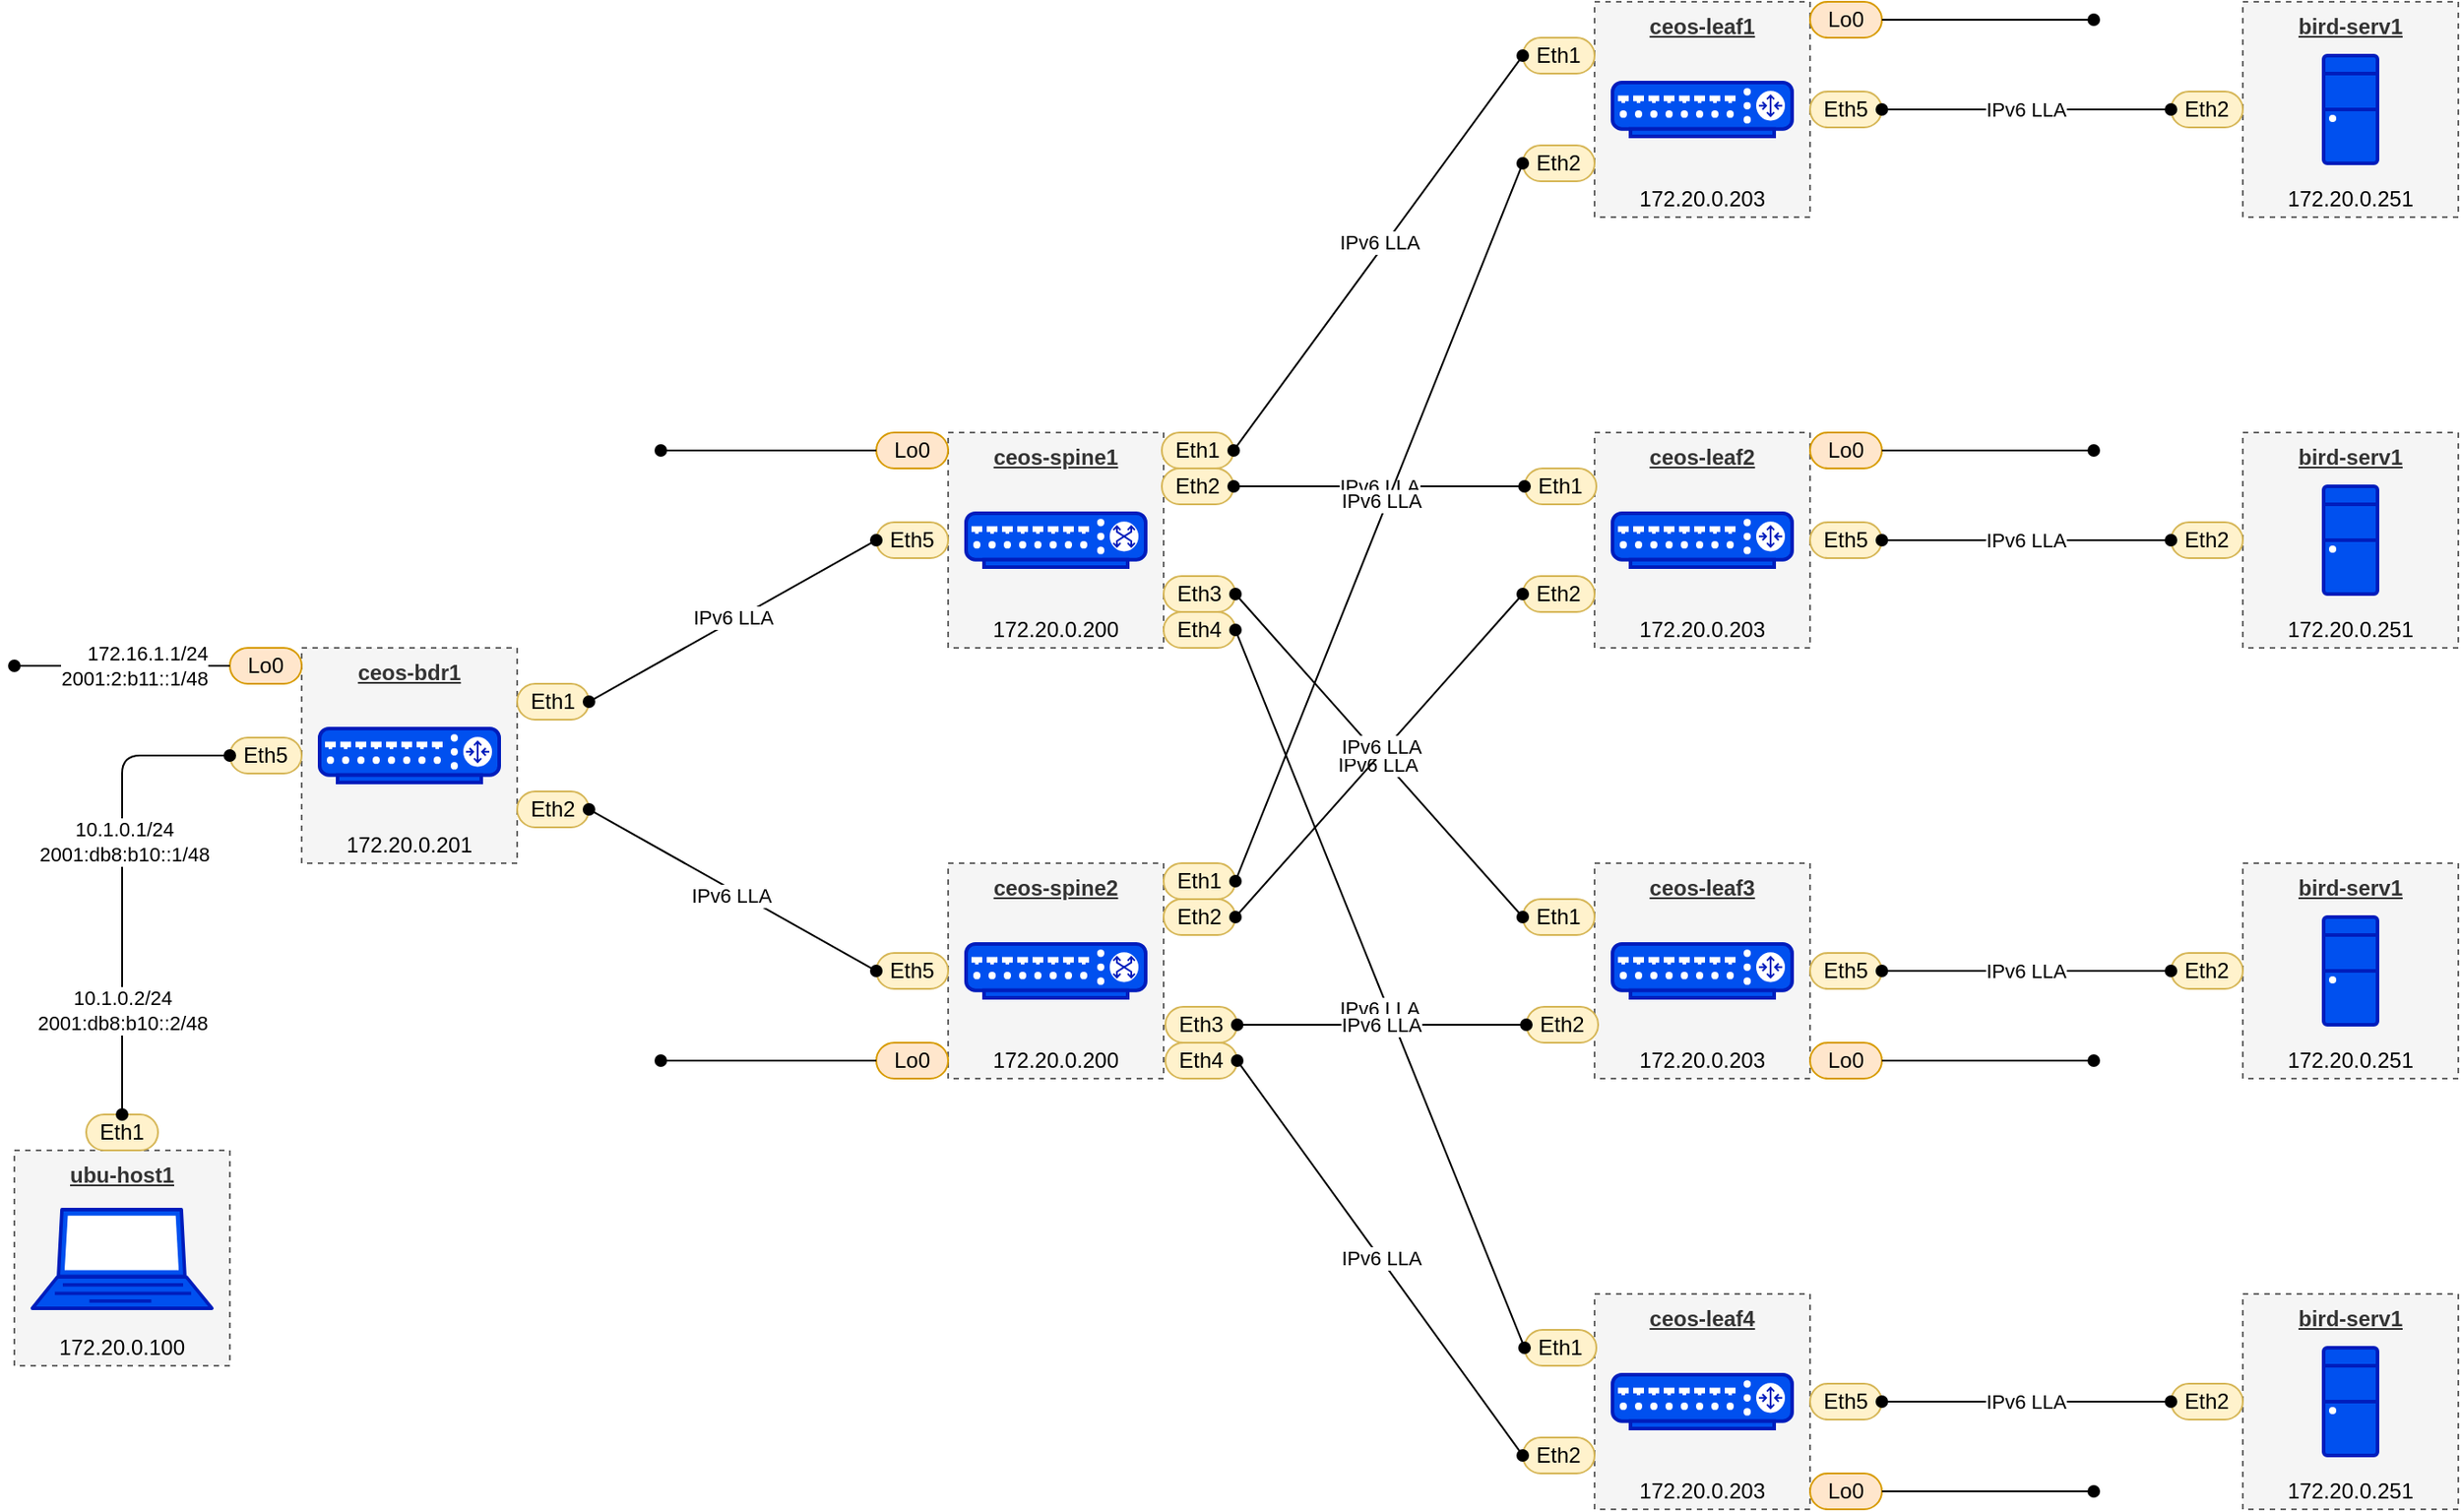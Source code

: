 <mxfile version="24.7.6">
  <diagram name="Page-1" id="fbHoKywOVAFv37olhsXn">
    <mxGraphModel dx="1002" dy="663" grid="1" gridSize="10" guides="1" tooltips="1" connect="1" arrows="1" fold="1" page="1" pageScale="1" pageWidth="827" pageHeight="1169" math="0" shadow="0">
      <root>
        <mxCell id="0" />
        <mxCell id="1" parent="0" />
        <mxCell id="a4RUu1PdMvAqzVYMMdYs-1" value="&lt;u&gt;&lt;b&gt;ceos-bdr1&lt;/b&gt;&lt;/u&gt;" style="rounded=0;whiteSpace=wrap;html=1;dashed=1;fillColor=#f5f5f5;strokeColor=#666666;fontColor=#333333;labelPosition=center;verticalLabelPosition=middle;align=center;verticalAlign=top;spacingTop=0;" vertex="1" parent="1">
          <mxGeometry x="200" y="520" width="120" height="120" as="geometry" />
        </mxCell>
        <mxCell id="a4RUu1PdMvAqzVYMMdYs-2" value="" style="verticalAlign=top;verticalLabelPosition=bottom;labelPosition=center;align=center;html=1;outlineConnect=0;fillColor=#0050ef;strokeColor=#001DBC;gradientDirection=north;strokeWidth=2;shape=mxgraph.networks.router;fontColor=#ffffff;" vertex="1" parent="1">
          <mxGeometry x="210" y="565" width="100" height="30" as="geometry" />
        </mxCell>
        <mxCell id="a4RUu1PdMvAqzVYMMdYs-4" value="172.20.0.201" style="text;html=1;align=center;verticalAlign=middle;whiteSpace=wrap;rounded=0;" vertex="1" parent="1">
          <mxGeometry x="200" y="620" width="120" height="20" as="geometry" />
        </mxCell>
        <mxCell id="a4RUu1PdMvAqzVYMMdYs-5" value="&lt;u&gt;&lt;b&gt;ceos-spine1&lt;/b&gt;&lt;/u&gt;" style="rounded=0;whiteSpace=wrap;html=1;dashed=1;fillColor=#f5f5f5;strokeColor=#666666;fontColor=#333333;labelPosition=center;verticalLabelPosition=middle;align=center;verticalAlign=top;spacingTop=0;" vertex="1" parent="1">
          <mxGeometry x="560" y="400" width="120" height="120" as="geometry" />
        </mxCell>
        <mxCell id="a4RUu1PdMvAqzVYMMdYs-7" value="172.20.0.200" style="text;html=1;align=center;verticalAlign=middle;whiteSpace=wrap;rounded=0;" vertex="1" parent="1">
          <mxGeometry x="560" y="500" width="120" height="20" as="geometry" />
        </mxCell>
        <mxCell id="a4RUu1PdMvAqzVYMMdYs-8" value="" style="fontColor=#ffffff;verticalAlign=top;verticalLabelPosition=bottom;labelPosition=center;align=center;html=1;outlineConnect=0;fillColor=#0050ef;strokeColor=#001DBC;gradientDirection=north;strokeWidth=2;shape=mxgraph.networks.switch;" vertex="1" parent="1">
          <mxGeometry x="570" y="445" width="100" height="30" as="geometry" />
        </mxCell>
        <mxCell id="a4RUu1PdMvAqzVYMMdYs-11" value="&lt;u&gt;&lt;b&gt;bird-serv1&lt;/b&gt;&lt;/u&gt;" style="rounded=0;whiteSpace=wrap;html=1;dashed=1;fillColor=#f5f5f5;strokeColor=#666666;fontColor=#333333;labelPosition=center;verticalLabelPosition=middle;align=center;verticalAlign=top;spacingTop=0;" vertex="1" parent="1">
          <mxGeometry x="1281" y="160" width="120" height="120" as="geometry" />
        </mxCell>
        <mxCell id="a4RUu1PdMvAqzVYMMdYs-12" value="172.20.0.251" style="text;html=1;align=center;verticalAlign=middle;whiteSpace=wrap;rounded=0;" vertex="1" parent="1">
          <mxGeometry x="1281" y="260" width="120" height="20" as="geometry" />
        </mxCell>
        <mxCell id="a4RUu1PdMvAqzVYMMdYs-13" value="" style="fontColor=#ffffff;verticalAlign=top;verticalLabelPosition=bottom;labelPosition=center;align=center;html=1;outlineConnect=0;fillColor=#0050ef;strokeColor=#001DBC;gradientDirection=north;strokeWidth=2;shape=mxgraph.networks.desktop_pc;" vertex="1" parent="1">
          <mxGeometry x="1326" y="190" width="30" height="60" as="geometry" />
        </mxCell>
        <mxCell id="a4RUu1PdMvAqzVYMMdYs-14" value="Eth2" style="rounded=1;whiteSpace=wrap;html=1;fillColor=#fff2cc;strokeColor=#d6b656;arcSize=50;" vertex="1" parent="1">
          <mxGeometry x="1241" y="210" width="40" height="20" as="geometry" />
        </mxCell>
        <mxCell id="a4RUu1PdMvAqzVYMMdYs-38" value="&lt;u&gt;&lt;b&gt;ceos-leaf1&lt;/b&gt;&lt;/u&gt;" style="rounded=0;whiteSpace=wrap;html=1;dashed=1;fillColor=#f5f5f5;strokeColor=#666666;fontColor=#333333;labelPosition=center;verticalLabelPosition=middle;align=center;verticalAlign=top;spacingTop=0;" vertex="1" parent="1">
          <mxGeometry x="920" y="160" width="120" height="120" as="geometry" />
        </mxCell>
        <mxCell id="a4RUu1PdMvAqzVYMMdYs-39" value="" style="verticalAlign=top;verticalLabelPosition=bottom;labelPosition=center;align=center;html=1;outlineConnect=0;fillColor=#0050ef;strokeColor=#001DBC;gradientDirection=north;strokeWidth=2;shape=mxgraph.networks.router;fontColor=#ffffff;" vertex="1" parent="1">
          <mxGeometry x="930" y="205" width="100" height="30" as="geometry" />
        </mxCell>
        <mxCell id="a4RUu1PdMvAqzVYMMdYs-41" value="172.20.0.203" style="text;html=1;align=center;verticalAlign=middle;whiteSpace=wrap;rounded=0;" vertex="1" parent="1">
          <mxGeometry x="920" y="260" width="120" height="20" as="geometry" />
        </mxCell>
        <mxCell id="a4RUu1PdMvAqzVYMMdYs-52" value="&lt;u&gt;&lt;b&gt;ubu-host1&lt;/b&gt;&lt;/u&gt;" style="rounded=0;whiteSpace=wrap;html=1;dashed=1;fillColor=#f5f5f5;strokeColor=#666666;fontColor=#333333;labelPosition=center;verticalLabelPosition=middle;align=center;verticalAlign=top;spacingTop=0;" vertex="1" parent="1">
          <mxGeometry x="40" y="800" width="120" height="120" as="geometry" />
        </mxCell>
        <mxCell id="a4RUu1PdMvAqzVYMMdYs-53" value="172.20.0.100" style="text;html=1;align=center;verticalAlign=middle;whiteSpace=wrap;rounded=0;" vertex="1" parent="1">
          <mxGeometry x="40" y="900" width="120" height="20" as="geometry" />
        </mxCell>
        <mxCell id="a4RUu1PdMvAqzVYMMdYs-54" value="" style="fontColor=#ffffff;verticalAlign=top;verticalLabelPosition=bottom;labelPosition=center;align=center;html=1;outlineConnect=0;fillColor=#0050ef;strokeColor=#001DBC;gradientDirection=north;strokeWidth=2;shape=mxgraph.networks.laptop;" vertex="1" parent="1">
          <mxGeometry x="50" y="833" width="100" height="55" as="geometry" />
        </mxCell>
        <mxCell id="a4RUu1PdMvAqzVYMMdYs-55" value="Eth5" style="rounded=1;whiteSpace=wrap;html=1;fillColor=#fff2cc;strokeColor=#d6b656;arcSize=50;" vertex="1" parent="1">
          <mxGeometry x="160" y="570" width="40" height="20" as="geometry" />
        </mxCell>
        <mxCell id="a4RUu1PdMvAqzVYMMdYs-56" value="Eth1" style="rounded=1;whiteSpace=wrap;html=1;fillColor=#fff2cc;strokeColor=#d6b656;arcSize=50;" vertex="1" parent="1">
          <mxGeometry x="80" y="780" width="40" height="20" as="geometry" />
        </mxCell>
        <mxCell id="a4RUu1PdMvAqzVYMMdYs-57" style="rounded=1;orthogonalLoop=1;jettySize=auto;html=1;exitX=0.5;exitY=0;exitDx=0;exitDy=0;entryX=0;entryY=0.5;entryDx=0;entryDy=0;endArrow=oval;endFill=1;startArrow=oval;startFill=1;edgeStyle=orthogonalEdgeStyle;curved=0;" edge="1" parent="1" source="a4RUu1PdMvAqzVYMMdYs-56" target="a4RUu1PdMvAqzVYMMdYs-55">
          <mxGeometry relative="1" as="geometry">
            <mxPoint x="270" y="670" as="sourcePoint" />
            <mxPoint x="530" y="870" as="targetPoint" />
          </mxGeometry>
        </mxCell>
        <mxCell id="a4RUu1PdMvAqzVYMMdYs-58" value="10.1.0.2/24&lt;div&gt;2001:db8:b10::2/48&lt;/div&gt;" style="edgeLabel;html=1;align=center;verticalAlign=middle;resizable=0;points=[];" vertex="1" connectable="0" parent="a4RUu1PdMvAqzVYMMdYs-57">
          <mxGeometry x="-0.107" y="-3" relative="1" as="geometry">
            <mxPoint x="-3" y="58" as="offset" />
          </mxGeometry>
        </mxCell>
        <mxCell id="a4RUu1PdMvAqzVYMMdYs-59" value="10.1.0.1/24&lt;div&gt;2001:db8:b10::1/48&lt;/div&gt;" style="edgeLabel;html=1;align=center;verticalAlign=middle;resizable=0;points=[];" vertex="1" connectable="0" parent="a4RUu1PdMvAqzVYMMdYs-57">
          <mxGeometry x="0.169" y="-1" relative="1" as="geometry">
            <mxPoint as="offset" />
          </mxGeometry>
        </mxCell>
        <mxCell id="a4RUu1PdMvAqzVYMMdYs-78" value="Lo0" style="rounded=1;whiteSpace=wrap;html=1;fillColor=#ffe6cc;strokeColor=#d79b00;arcSize=50;" vertex="1" parent="1">
          <mxGeometry x="160" y="520" width="40" height="20" as="geometry" />
        </mxCell>
        <mxCell id="a4RUu1PdMvAqzVYMMdYs-79" style="rounded=0;orthogonalLoop=1;jettySize=auto;html=1;exitX=0;exitY=0.5;exitDx=0;exitDy=0;endArrow=none;endFill=0;startArrow=oval;startFill=1;entryX=0;entryY=0.5;entryDx=0;entryDy=0;" edge="1" parent="1" source="a4RUu1PdMvAqzVYMMdYs-80" target="a4RUu1PdMvAqzVYMMdYs-78">
          <mxGeometry relative="1" as="geometry">
            <mxPoint x="250" y="280" as="sourcePoint" />
            <mxPoint x="160" y="580" as="targetPoint" />
          </mxGeometry>
        </mxCell>
        <mxCell id="a4RUu1PdMvAqzVYMMdYs-80" value="172.16.1.1/24&lt;div&gt;2001:2:b11::1/48&lt;br&gt;&lt;/div&gt;" style="text;html=1;align=right;verticalAlign=middle;whiteSpace=wrap;rounded=0;fillColor=none;labelBackgroundColor=default;fontSize=11;" vertex="1" parent="1">
          <mxGeometry x="40" y="510" width="110" height="40" as="geometry" />
        </mxCell>
        <mxCell id="a4RUu1PdMvAqzVYMMdYs-95" value="&lt;u&gt;&lt;b&gt;ceos-spine2&lt;/b&gt;&lt;/u&gt;" style="rounded=0;whiteSpace=wrap;html=1;dashed=1;fillColor=#f5f5f5;strokeColor=#666666;fontColor=#333333;labelPosition=center;verticalLabelPosition=middle;align=center;verticalAlign=top;spacingTop=0;" vertex="1" parent="1">
          <mxGeometry x="560" y="640" width="120" height="120" as="geometry" />
        </mxCell>
        <mxCell id="a4RUu1PdMvAqzVYMMdYs-96" value="172.20.0.200" style="text;html=1;align=center;verticalAlign=middle;whiteSpace=wrap;rounded=0;" vertex="1" parent="1">
          <mxGeometry x="560" y="740" width="120" height="20" as="geometry" />
        </mxCell>
        <mxCell id="a4RUu1PdMvAqzVYMMdYs-97" value="" style="fontColor=#ffffff;verticalAlign=top;verticalLabelPosition=bottom;labelPosition=center;align=center;html=1;outlineConnect=0;fillColor=#0050ef;strokeColor=#001DBC;gradientDirection=north;strokeWidth=2;shape=mxgraph.networks.switch;" vertex="1" parent="1">
          <mxGeometry x="570" y="685" width="100" height="30" as="geometry" />
        </mxCell>
        <mxCell id="a4RUu1PdMvAqzVYMMdYs-98" value="&lt;u&gt;&lt;b&gt;ceos-leaf2&lt;/b&gt;&lt;/u&gt;" style="rounded=0;whiteSpace=wrap;html=1;dashed=1;fillColor=#f5f5f5;strokeColor=#666666;fontColor=#333333;labelPosition=center;verticalLabelPosition=middle;align=center;verticalAlign=top;spacingTop=0;" vertex="1" parent="1">
          <mxGeometry x="920" y="400" width="120" height="120" as="geometry" />
        </mxCell>
        <mxCell id="a4RUu1PdMvAqzVYMMdYs-99" value="" style="verticalAlign=top;verticalLabelPosition=bottom;labelPosition=center;align=center;html=1;outlineConnect=0;fillColor=#0050ef;strokeColor=#001DBC;gradientDirection=north;strokeWidth=2;shape=mxgraph.networks.router;fontColor=#ffffff;" vertex="1" parent="1">
          <mxGeometry x="930" y="445" width="100" height="30" as="geometry" />
        </mxCell>
        <mxCell id="a4RUu1PdMvAqzVYMMdYs-100" value="172.20.0.203" style="text;html=1;align=center;verticalAlign=middle;whiteSpace=wrap;rounded=0;" vertex="1" parent="1">
          <mxGeometry x="920" y="500" width="120" height="20" as="geometry" />
        </mxCell>
        <mxCell id="a4RUu1PdMvAqzVYMMdYs-101" value="&lt;u&gt;&lt;b&gt;ceos-leaf3&lt;/b&gt;&lt;/u&gt;" style="rounded=0;whiteSpace=wrap;html=1;dashed=1;fillColor=#f5f5f5;strokeColor=#666666;fontColor=#333333;labelPosition=center;verticalLabelPosition=middle;align=center;verticalAlign=top;spacingTop=0;" vertex="1" parent="1">
          <mxGeometry x="920" y="640" width="120" height="120" as="geometry" />
        </mxCell>
        <mxCell id="a4RUu1PdMvAqzVYMMdYs-102" value="" style="verticalAlign=top;verticalLabelPosition=bottom;labelPosition=center;align=center;html=1;outlineConnect=0;fillColor=#0050ef;strokeColor=#001DBC;gradientDirection=north;strokeWidth=2;shape=mxgraph.networks.router;fontColor=#ffffff;" vertex="1" parent="1">
          <mxGeometry x="930" y="685" width="100" height="30" as="geometry" />
        </mxCell>
        <mxCell id="a4RUu1PdMvAqzVYMMdYs-103" value="172.20.0.203" style="text;html=1;align=center;verticalAlign=middle;whiteSpace=wrap;rounded=0;" vertex="1" parent="1">
          <mxGeometry x="920" y="740" width="120" height="20" as="geometry" />
        </mxCell>
        <mxCell id="a4RUu1PdMvAqzVYMMdYs-104" value="&lt;u&gt;&lt;b&gt;ceos-leaf4&lt;/b&gt;&lt;/u&gt;" style="rounded=0;whiteSpace=wrap;html=1;dashed=1;fillColor=#f5f5f5;strokeColor=#666666;fontColor=#333333;labelPosition=center;verticalLabelPosition=middle;align=center;verticalAlign=top;spacingTop=0;" vertex="1" parent="1">
          <mxGeometry x="920" y="880" width="120" height="120" as="geometry" />
        </mxCell>
        <mxCell id="a4RUu1PdMvAqzVYMMdYs-105" value="" style="verticalAlign=top;verticalLabelPosition=bottom;labelPosition=center;align=center;html=1;outlineConnect=0;fillColor=#0050ef;strokeColor=#001DBC;gradientDirection=north;strokeWidth=2;shape=mxgraph.networks.router;fontColor=#ffffff;" vertex="1" parent="1">
          <mxGeometry x="930" y="925" width="100" height="30" as="geometry" />
        </mxCell>
        <mxCell id="a4RUu1PdMvAqzVYMMdYs-106" value="172.20.0.203" style="text;html=1;align=center;verticalAlign=middle;whiteSpace=wrap;rounded=0;" vertex="1" parent="1">
          <mxGeometry x="920" y="980" width="120" height="20" as="geometry" />
        </mxCell>
        <mxCell id="a4RUu1PdMvAqzVYMMdYs-107" value="Eth5" style="rounded=1;whiteSpace=wrap;html=1;fillColor=#fff2cc;strokeColor=#d6b656;arcSize=50;" vertex="1" parent="1">
          <mxGeometry x="1040" y="210" width="40" height="20" as="geometry" />
        </mxCell>
        <mxCell id="a4RUu1PdMvAqzVYMMdYs-115" style="rounded=0;orthogonalLoop=1;jettySize=auto;html=1;exitX=0;exitY=0.5;exitDx=0;exitDy=0;entryX=1;entryY=0.5;entryDx=0;entryDy=0;endArrow=oval;endFill=1;startArrow=oval;startFill=1;" edge="1" parent="1" source="a4RUu1PdMvAqzVYMMdYs-14" target="a4RUu1PdMvAqzVYMMdYs-107">
          <mxGeometry relative="1" as="geometry">
            <mxPoint x="1241" y="269.5" as="sourcePoint" />
            <mxPoint x="1080" y="269.5" as="targetPoint" />
          </mxGeometry>
        </mxCell>
        <mxCell id="a4RUu1PdMvAqzVYMMdYs-116" value="IPv6 LLA" style="edgeLabel;html=1;align=center;verticalAlign=middle;resizable=0;points=[];" vertex="1" connectable="0" parent="a4RUu1PdMvAqzVYMMdYs-115">
          <mxGeometry x="-0.058" y="1" relative="1" as="geometry">
            <mxPoint x="-5" y="-1" as="offset" />
          </mxGeometry>
        </mxCell>
        <mxCell id="a4RUu1PdMvAqzVYMMdYs-119" value="&lt;u&gt;&lt;b&gt;bird-serv1&lt;/b&gt;&lt;/u&gt;" style="rounded=0;whiteSpace=wrap;html=1;dashed=1;fillColor=#f5f5f5;strokeColor=#666666;fontColor=#333333;labelPosition=center;verticalLabelPosition=middle;align=center;verticalAlign=top;spacingTop=0;" vertex="1" parent="1">
          <mxGeometry x="1281" y="400" width="120" height="120" as="geometry" />
        </mxCell>
        <mxCell id="a4RUu1PdMvAqzVYMMdYs-120" value="172.20.0.251" style="text;html=1;align=center;verticalAlign=middle;whiteSpace=wrap;rounded=0;" vertex="1" parent="1">
          <mxGeometry x="1281" y="500" width="120" height="20" as="geometry" />
        </mxCell>
        <mxCell id="a4RUu1PdMvAqzVYMMdYs-121" value="" style="fontColor=#ffffff;verticalAlign=top;verticalLabelPosition=bottom;labelPosition=center;align=center;html=1;outlineConnect=0;fillColor=#0050ef;strokeColor=#001DBC;gradientDirection=north;strokeWidth=2;shape=mxgraph.networks.desktop_pc;" vertex="1" parent="1">
          <mxGeometry x="1326" y="430" width="30" height="60" as="geometry" />
        </mxCell>
        <mxCell id="a4RUu1PdMvAqzVYMMdYs-122" value="Eth2" style="rounded=1;whiteSpace=wrap;html=1;fillColor=#fff2cc;strokeColor=#d6b656;arcSize=50;" vertex="1" parent="1">
          <mxGeometry x="1241" y="450" width="40" height="20" as="geometry" />
        </mxCell>
        <mxCell id="a4RUu1PdMvAqzVYMMdYs-123" value="Eth5" style="rounded=1;whiteSpace=wrap;html=1;fillColor=#fff2cc;strokeColor=#d6b656;arcSize=50;" vertex="1" parent="1">
          <mxGeometry x="1040" y="450" width="40" height="20" as="geometry" />
        </mxCell>
        <mxCell id="a4RUu1PdMvAqzVYMMdYs-124" style="rounded=0;orthogonalLoop=1;jettySize=auto;html=1;exitX=0;exitY=0.5;exitDx=0;exitDy=0;entryX=1;entryY=0.5;entryDx=0;entryDy=0;endArrow=oval;endFill=1;startArrow=oval;startFill=1;" edge="1" parent="1" source="a4RUu1PdMvAqzVYMMdYs-122" target="a4RUu1PdMvAqzVYMMdYs-123">
          <mxGeometry relative="1" as="geometry">
            <mxPoint x="1241" y="509.5" as="sourcePoint" />
            <mxPoint x="1080" y="509.5" as="targetPoint" />
          </mxGeometry>
        </mxCell>
        <mxCell id="a4RUu1PdMvAqzVYMMdYs-125" value="IPv6 LLA" style="edgeLabel;html=1;align=center;verticalAlign=middle;resizable=0;points=[];" vertex="1" connectable="0" parent="a4RUu1PdMvAqzVYMMdYs-124">
          <mxGeometry x="-0.058" y="1" relative="1" as="geometry">
            <mxPoint x="-5" y="-1" as="offset" />
          </mxGeometry>
        </mxCell>
        <mxCell id="a4RUu1PdMvAqzVYMMdYs-126" value="&lt;u&gt;&lt;b&gt;bird-serv1&lt;/b&gt;&lt;/u&gt;" style="rounded=0;whiteSpace=wrap;html=1;dashed=1;fillColor=#f5f5f5;strokeColor=#666666;fontColor=#333333;labelPosition=center;verticalLabelPosition=middle;align=center;verticalAlign=top;spacingTop=0;" vertex="1" parent="1">
          <mxGeometry x="1281" y="640" width="120" height="120" as="geometry" />
        </mxCell>
        <mxCell id="a4RUu1PdMvAqzVYMMdYs-127" value="172.20.0.251" style="text;html=1;align=center;verticalAlign=middle;whiteSpace=wrap;rounded=0;" vertex="1" parent="1">
          <mxGeometry x="1281" y="740" width="120" height="20" as="geometry" />
        </mxCell>
        <mxCell id="a4RUu1PdMvAqzVYMMdYs-128" value="" style="fontColor=#ffffff;verticalAlign=top;verticalLabelPosition=bottom;labelPosition=center;align=center;html=1;outlineConnect=0;fillColor=#0050ef;strokeColor=#001DBC;gradientDirection=north;strokeWidth=2;shape=mxgraph.networks.desktop_pc;" vertex="1" parent="1">
          <mxGeometry x="1326" y="670" width="30" height="60" as="geometry" />
        </mxCell>
        <mxCell id="a4RUu1PdMvAqzVYMMdYs-129" value="Eth2" style="rounded=1;whiteSpace=wrap;html=1;fillColor=#fff2cc;strokeColor=#d6b656;arcSize=50;" vertex="1" parent="1">
          <mxGeometry x="1241" y="690" width="40" height="20" as="geometry" />
        </mxCell>
        <mxCell id="a4RUu1PdMvAqzVYMMdYs-130" value="Eth5" style="rounded=1;whiteSpace=wrap;html=1;fillColor=#fff2cc;strokeColor=#d6b656;arcSize=50;" vertex="1" parent="1">
          <mxGeometry x="1040" y="690" width="40" height="20" as="geometry" />
        </mxCell>
        <mxCell id="a4RUu1PdMvAqzVYMMdYs-131" style="rounded=0;orthogonalLoop=1;jettySize=auto;html=1;exitX=0;exitY=0.5;exitDx=0;exitDy=0;entryX=1;entryY=0.5;entryDx=0;entryDy=0;endArrow=oval;endFill=1;startArrow=oval;startFill=1;" edge="1" parent="1" source="a4RUu1PdMvAqzVYMMdYs-129" target="a4RUu1PdMvAqzVYMMdYs-130">
          <mxGeometry relative="1" as="geometry">
            <mxPoint x="1241" y="749.5" as="sourcePoint" />
            <mxPoint x="1080" y="749.5" as="targetPoint" />
          </mxGeometry>
        </mxCell>
        <mxCell id="a4RUu1PdMvAqzVYMMdYs-132" value="IPv6 LLA" style="edgeLabel;html=1;align=center;verticalAlign=middle;resizable=0;points=[];" vertex="1" connectable="0" parent="a4RUu1PdMvAqzVYMMdYs-131">
          <mxGeometry x="-0.058" y="1" relative="1" as="geometry">
            <mxPoint x="-5" y="-1" as="offset" />
          </mxGeometry>
        </mxCell>
        <mxCell id="a4RUu1PdMvAqzVYMMdYs-133" value="&lt;u&gt;&lt;b&gt;bird-serv1&lt;/b&gt;&lt;/u&gt;" style="rounded=0;whiteSpace=wrap;html=1;dashed=1;fillColor=#f5f5f5;strokeColor=#666666;fontColor=#333333;labelPosition=center;verticalLabelPosition=middle;align=center;verticalAlign=top;spacingTop=0;" vertex="1" parent="1">
          <mxGeometry x="1281" y="880" width="120" height="120" as="geometry" />
        </mxCell>
        <mxCell id="a4RUu1PdMvAqzVYMMdYs-134" value="172.20.0.251" style="text;html=1;align=center;verticalAlign=middle;whiteSpace=wrap;rounded=0;" vertex="1" parent="1">
          <mxGeometry x="1281" y="980" width="120" height="20" as="geometry" />
        </mxCell>
        <mxCell id="a4RUu1PdMvAqzVYMMdYs-135" value="" style="fontColor=#ffffff;verticalAlign=top;verticalLabelPosition=bottom;labelPosition=center;align=center;html=1;outlineConnect=0;fillColor=#0050ef;strokeColor=#001DBC;gradientDirection=north;strokeWidth=2;shape=mxgraph.networks.desktop_pc;" vertex="1" parent="1">
          <mxGeometry x="1326" y="910" width="30" height="60" as="geometry" />
        </mxCell>
        <mxCell id="a4RUu1PdMvAqzVYMMdYs-136" value="Eth2" style="rounded=1;whiteSpace=wrap;html=1;fillColor=#fff2cc;strokeColor=#d6b656;arcSize=50;" vertex="1" parent="1">
          <mxGeometry x="1241" y="930" width="40" height="20" as="geometry" />
        </mxCell>
        <mxCell id="a4RUu1PdMvAqzVYMMdYs-137" value="Eth5" style="rounded=1;whiteSpace=wrap;html=1;fillColor=#fff2cc;strokeColor=#d6b656;arcSize=50;" vertex="1" parent="1">
          <mxGeometry x="1040" y="930" width="40" height="20" as="geometry" />
        </mxCell>
        <mxCell id="a4RUu1PdMvAqzVYMMdYs-138" style="rounded=0;orthogonalLoop=1;jettySize=auto;html=1;exitX=0;exitY=0.5;exitDx=0;exitDy=0;entryX=1;entryY=0.5;entryDx=0;entryDy=0;endArrow=oval;endFill=1;startArrow=oval;startFill=1;" edge="1" parent="1" source="a4RUu1PdMvAqzVYMMdYs-136" target="a4RUu1PdMvAqzVYMMdYs-137">
          <mxGeometry relative="1" as="geometry">
            <mxPoint x="1241" y="989.5" as="sourcePoint" />
            <mxPoint x="1080" y="989.5" as="targetPoint" />
          </mxGeometry>
        </mxCell>
        <mxCell id="a4RUu1PdMvAqzVYMMdYs-139" value="IPv6 LLA" style="edgeLabel;html=1;align=center;verticalAlign=middle;resizable=0;points=[];" vertex="1" connectable="0" parent="a4RUu1PdMvAqzVYMMdYs-138">
          <mxGeometry x="-0.058" y="1" relative="1" as="geometry">
            <mxPoint x="-5" y="-1" as="offset" />
          </mxGeometry>
        </mxCell>
        <mxCell id="a4RUu1PdMvAqzVYMMdYs-140" value="Eth1" style="rounded=1;whiteSpace=wrap;html=1;fillColor=#fff2cc;strokeColor=#d6b656;arcSize=50;" vertex="1" parent="1">
          <mxGeometry x="880" y="180" width="40" height="20" as="geometry" />
        </mxCell>
        <mxCell id="a4RUu1PdMvAqzVYMMdYs-141" value="Eth1" style="rounded=1;whiteSpace=wrap;html=1;fillColor=#fff2cc;strokeColor=#d6b656;arcSize=50;" vertex="1" parent="1">
          <mxGeometry x="679" y="400" width="40" height="20" as="geometry" />
        </mxCell>
        <mxCell id="a4RUu1PdMvAqzVYMMdYs-142" style="rounded=0;orthogonalLoop=1;jettySize=auto;html=1;exitX=0;exitY=0.5;exitDx=0;exitDy=0;entryX=1;entryY=0.5;entryDx=0;entryDy=0;endArrow=oval;endFill=1;startArrow=oval;startFill=1;" edge="1" parent="1" source="a4RUu1PdMvAqzVYMMdYs-140" target="a4RUu1PdMvAqzVYMMdYs-141">
          <mxGeometry relative="1" as="geometry">
            <mxPoint x="880" y="459.5" as="sourcePoint" />
            <mxPoint x="719" y="459.5" as="targetPoint" />
          </mxGeometry>
        </mxCell>
        <mxCell id="a4RUu1PdMvAqzVYMMdYs-143" value="IPv6 LLA" style="edgeLabel;html=1;align=center;verticalAlign=middle;resizable=0;points=[];" vertex="1" connectable="0" parent="a4RUu1PdMvAqzVYMMdYs-142">
          <mxGeometry x="-0.058" y="1" relative="1" as="geometry">
            <mxPoint x="-5" y="-1" as="offset" />
          </mxGeometry>
        </mxCell>
        <mxCell id="a4RUu1PdMvAqzVYMMdYs-144" value="Eth1" style="rounded=1;whiteSpace=wrap;html=1;fillColor=#fff2cc;strokeColor=#d6b656;arcSize=50;" vertex="1" parent="1">
          <mxGeometry x="881" y="420" width="40" height="20" as="geometry" />
        </mxCell>
        <mxCell id="a4RUu1PdMvAqzVYMMdYs-145" value="Eth2" style="rounded=1;whiteSpace=wrap;html=1;fillColor=#fff2cc;strokeColor=#d6b656;arcSize=50;" vertex="1" parent="1">
          <mxGeometry x="679" y="420" width="40" height="20" as="geometry" />
        </mxCell>
        <mxCell id="a4RUu1PdMvAqzVYMMdYs-146" style="rounded=0;orthogonalLoop=1;jettySize=auto;html=1;exitX=0;exitY=0.5;exitDx=0;exitDy=0;entryX=1;entryY=0.5;entryDx=0;entryDy=0;endArrow=oval;endFill=1;startArrow=oval;startFill=1;" edge="1" parent="1" source="a4RUu1PdMvAqzVYMMdYs-144" target="a4RUu1PdMvAqzVYMMdYs-145">
          <mxGeometry relative="1" as="geometry">
            <mxPoint x="880" y="479.5" as="sourcePoint" />
            <mxPoint x="719" y="479.5" as="targetPoint" />
          </mxGeometry>
        </mxCell>
        <mxCell id="a4RUu1PdMvAqzVYMMdYs-147" value="IPv6 LLA" style="edgeLabel;html=1;align=center;verticalAlign=middle;resizable=0;points=[];" vertex="1" connectable="0" parent="a4RUu1PdMvAqzVYMMdYs-146">
          <mxGeometry x="-0.058" y="1" relative="1" as="geometry">
            <mxPoint x="-5" y="-1" as="offset" />
          </mxGeometry>
        </mxCell>
        <mxCell id="a4RUu1PdMvAqzVYMMdYs-148" value="Eth1" style="rounded=1;whiteSpace=wrap;html=1;fillColor=#fff2cc;strokeColor=#d6b656;arcSize=50;" vertex="1" parent="1">
          <mxGeometry x="880" y="660" width="40" height="20" as="geometry" />
        </mxCell>
        <mxCell id="a4RUu1PdMvAqzVYMMdYs-149" value="Eth3" style="rounded=1;whiteSpace=wrap;html=1;fillColor=#fff2cc;strokeColor=#d6b656;arcSize=50;" vertex="1" parent="1">
          <mxGeometry x="680" y="480" width="40" height="20" as="geometry" />
        </mxCell>
        <mxCell id="a4RUu1PdMvAqzVYMMdYs-150" style="rounded=0;orthogonalLoop=1;jettySize=auto;html=1;exitX=0;exitY=0.5;exitDx=0;exitDy=0;entryX=1;entryY=0.5;entryDx=0;entryDy=0;endArrow=oval;endFill=1;startArrow=oval;startFill=1;" edge="1" parent="1" source="a4RUu1PdMvAqzVYMMdYs-148" target="a4RUu1PdMvAqzVYMMdYs-149">
          <mxGeometry relative="1" as="geometry">
            <mxPoint x="881" y="539.5" as="sourcePoint" />
            <mxPoint x="720" y="539.5" as="targetPoint" />
          </mxGeometry>
        </mxCell>
        <mxCell id="a4RUu1PdMvAqzVYMMdYs-151" value="IPv6 LLA" style="edgeLabel;html=1;align=center;verticalAlign=middle;resizable=0;points=[];" vertex="1" connectable="0" parent="a4RUu1PdMvAqzVYMMdYs-150">
          <mxGeometry x="-0.058" y="1" relative="1" as="geometry">
            <mxPoint x="-5" y="-1" as="offset" />
          </mxGeometry>
        </mxCell>
        <mxCell id="a4RUu1PdMvAqzVYMMdYs-152" value="Eth1" style="rounded=1;whiteSpace=wrap;html=1;fillColor=#fff2cc;strokeColor=#d6b656;arcSize=50;" vertex="1" parent="1">
          <mxGeometry x="881" y="900" width="40" height="20" as="geometry" />
        </mxCell>
        <mxCell id="a4RUu1PdMvAqzVYMMdYs-153" value="Eth4" style="rounded=1;whiteSpace=wrap;html=1;fillColor=#fff2cc;strokeColor=#d6b656;arcSize=50;" vertex="1" parent="1">
          <mxGeometry x="680" y="500" width="40" height="20" as="geometry" />
        </mxCell>
        <mxCell id="a4RUu1PdMvAqzVYMMdYs-154" style="rounded=0;orthogonalLoop=1;jettySize=auto;html=1;exitX=0;exitY=0.5;exitDx=0;exitDy=0;entryX=1;entryY=0.5;entryDx=0;entryDy=0;endArrow=oval;endFill=1;startArrow=oval;startFill=1;" edge="1" parent="1" source="a4RUu1PdMvAqzVYMMdYs-152" target="a4RUu1PdMvAqzVYMMdYs-153">
          <mxGeometry relative="1" as="geometry">
            <mxPoint x="881" y="559.5" as="sourcePoint" />
            <mxPoint x="720" y="559.5" as="targetPoint" />
          </mxGeometry>
        </mxCell>
        <mxCell id="a4RUu1PdMvAqzVYMMdYs-155" value="IPv6 LLA" style="edgeLabel;html=1;align=center;verticalAlign=middle;resizable=0;points=[];" vertex="1" connectable="0" parent="a4RUu1PdMvAqzVYMMdYs-154">
          <mxGeometry x="-0.058" y="1" relative="1" as="geometry">
            <mxPoint x="-5" y="-1" as="offset" />
          </mxGeometry>
        </mxCell>
        <mxCell id="a4RUu1PdMvAqzVYMMdYs-173" value="Eth2" style="rounded=1;whiteSpace=wrap;html=1;fillColor=#fff2cc;strokeColor=#d6b656;arcSize=50;" vertex="1" parent="1">
          <mxGeometry x="880" y="240" width="40" height="20" as="geometry" />
        </mxCell>
        <mxCell id="a4RUu1PdMvAqzVYMMdYs-174" value="Eth1" style="rounded=1;whiteSpace=wrap;html=1;fillColor=#fff2cc;strokeColor=#d6b656;arcSize=50;" vertex="1" parent="1">
          <mxGeometry x="680" y="640" width="40" height="20" as="geometry" />
        </mxCell>
        <mxCell id="a4RUu1PdMvAqzVYMMdYs-175" style="rounded=0;orthogonalLoop=1;jettySize=auto;html=1;exitX=0;exitY=0.5;exitDx=0;exitDy=0;entryX=1;entryY=0.5;entryDx=0;entryDy=0;endArrow=oval;endFill=1;startArrow=oval;startFill=1;" edge="1" parent="1" source="a4RUu1PdMvAqzVYMMdYs-173" target="a4RUu1PdMvAqzVYMMdYs-174">
          <mxGeometry relative="1" as="geometry">
            <mxPoint x="881" y="699.5" as="sourcePoint" />
            <mxPoint x="720" y="699.5" as="targetPoint" />
          </mxGeometry>
        </mxCell>
        <mxCell id="a4RUu1PdMvAqzVYMMdYs-176" value="IPv6 LLA" style="edgeLabel;html=1;align=center;verticalAlign=middle;resizable=0;points=[];" vertex="1" connectable="0" parent="a4RUu1PdMvAqzVYMMdYs-175">
          <mxGeometry x="-0.058" y="1" relative="1" as="geometry">
            <mxPoint x="-5" y="-1" as="offset" />
          </mxGeometry>
        </mxCell>
        <mxCell id="a4RUu1PdMvAqzVYMMdYs-177" value="Eth2" style="rounded=1;whiteSpace=wrap;html=1;fillColor=#fff2cc;strokeColor=#d6b656;arcSize=50;" vertex="1" parent="1">
          <mxGeometry x="880" y="480" width="40" height="20" as="geometry" />
        </mxCell>
        <mxCell id="a4RUu1PdMvAqzVYMMdYs-178" value="Eth2" style="rounded=1;whiteSpace=wrap;html=1;fillColor=#fff2cc;strokeColor=#d6b656;arcSize=50;" vertex="1" parent="1">
          <mxGeometry x="680" y="660" width="40" height="20" as="geometry" />
        </mxCell>
        <mxCell id="a4RUu1PdMvAqzVYMMdYs-179" style="rounded=0;orthogonalLoop=1;jettySize=auto;html=1;exitX=0;exitY=0.5;exitDx=0;exitDy=0;entryX=1;entryY=0.5;entryDx=0;entryDy=0;endArrow=oval;endFill=1;startArrow=oval;startFill=1;" edge="1" parent="1" source="a4RUu1PdMvAqzVYMMdYs-177" target="a4RUu1PdMvAqzVYMMdYs-178">
          <mxGeometry relative="1" as="geometry">
            <mxPoint x="881" y="719.5" as="sourcePoint" />
            <mxPoint x="720" y="719.5" as="targetPoint" />
          </mxGeometry>
        </mxCell>
        <mxCell id="a4RUu1PdMvAqzVYMMdYs-180" value="IPv6 LLA" style="edgeLabel;html=1;align=center;verticalAlign=middle;resizable=0;points=[];" vertex="1" connectable="0" parent="a4RUu1PdMvAqzVYMMdYs-179">
          <mxGeometry x="-0.058" y="1" relative="1" as="geometry">
            <mxPoint x="-5" y="-1" as="offset" />
          </mxGeometry>
        </mxCell>
        <mxCell id="a4RUu1PdMvAqzVYMMdYs-181" value="Eth2" style="rounded=1;whiteSpace=wrap;html=1;fillColor=#fff2cc;strokeColor=#d6b656;arcSize=50;" vertex="1" parent="1">
          <mxGeometry x="882" y="720" width="40" height="20" as="geometry" />
        </mxCell>
        <mxCell id="a4RUu1PdMvAqzVYMMdYs-182" value="Eth3" style="rounded=1;whiteSpace=wrap;html=1;fillColor=#fff2cc;strokeColor=#d6b656;arcSize=50;" vertex="1" parent="1">
          <mxGeometry x="681" y="720" width="40" height="20" as="geometry" />
        </mxCell>
        <mxCell id="a4RUu1PdMvAqzVYMMdYs-183" style="rounded=0;orthogonalLoop=1;jettySize=auto;html=1;exitX=0;exitY=0.5;exitDx=0;exitDy=0;entryX=1;entryY=0.5;entryDx=0;entryDy=0;endArrow=oval;endFill=1;startArrow=oval;startFill=1;" edge="1" parent="1" source="a4RUu1PdMvAqzVYMMdYs-181" target="a4RUu1PdMvAqzVYMMdYs-182">
          <mxGeometry relative="1" as="geometry">
            <mxPoint x="882" y="779.5" as="sourcePoint" />
            <mxPoint x="721" y="779.5" as="targetPoint" />
          </mxGeometry>
        </mxCell>
        <mxCell id="a4RUu1PdMvAqzVYMMdYs-184" value="IPv6 LLA" style="edgeLabel;html=1;align=center;verticalAlign=middle;resizable=0;points=[];" vertex="1" connectable="0" parent="a4RUu1PdMvAqzVYMMdYs-183">
          <mxGeometry x="-0.058" y="1" relative="1" as="geometry">
            <mxPoint x="-5" y="-1" as="offset" />
          </mxGeometry>
        </mxCell>
        <mxCell id="a4RUu1PdMvAqzVYMMdYs-185" value="Eth2" style="rounded=1;whiteSpace=wrap;html=1;fillColor=#fff2cc;strokeColor=#d6b656;arcSize=50;" vertex="1" parent="1">
          <mxGeometry x="880" y="960" width="40" height="20" as="geometry" />
        </mxCell>
        <mxCell id="a4RUu1PdMvAqzVYMMdYs-186" value="Eth4" style="rounded=1;whiteSpace=wrap;html=1;fillColor=#fff2cc;strokeColor=#d6b656;arcSize=50;" vertex="1" parent="1">
          <mxGeometry x="681" y="740" width="40" height="20" as="geometry" />
        </mxCell>
        <mxCell id="a4RUu1PdMvAqzVYMMdYs-187" value="IPv6 LLA" style="rounded=0;orthogonalLoop=1;jettySize=auto;html=1;exitX=0;exitY=0.5;exitDx=0;exitDy=0;entryX=1;entryY=0.5;entryDx=0;entryDy=0;endArrow=oval;endFill=1;startArrow=oval;startFill=1;" edge="1" parent="1" source="a4RUu1PdMvAqzVYMMdYs-185" target="a4RUu1PdMvAqzVYMMdYs-186">
          <mxGeometry relative="1" as="geometry">
            <mxPoint x="882" y="799.5" as="sourcePoint" />
            <mxPoint x="721" y="799.5" as="targetPoint" />
          </mxGeometry>
        </mxCell>
        <mxCell id="a4RUu1PdMvAqzVYMMdYs-189" value="Eth5" style="rounded=1;whiteSpace=wrap;html=1;fillColor=#fff2cc;strokeColor=#d6b656;arcSize=50;" vertex="1" parent="1">
          <mxGeometry x="520" y="450" width="40" height="20" as="geometry" />
        </mxCell>
        <mxCell id="a4RUu1PdMvAqzVYMMdYs-190" value="Eth5" style="rounded=1;whiteSpace=wrap;html=1;fillColor=#fff2cc;strokeColor=#d6b656;arcSize=50;" vertex="1" parent="1">
          <mxGeometry x="520" y="690" width="40" height="20" as="geometry" />
        </mxCell>
        <mxCell id="a4RUu1PdMvAqzVYMMdYs-191" value="Eth1" style="rounded=1;whiteSpace=wrap;html=1;fillColor=#fff2cc;strokeColor=#d6b656;arcSize=50;" vertex="1" parent="1">
          <mxGeometry x="320" y="540" width="40" height="20" as="geometry" />
        </mxCell>
        <mxCell id="a4RUu1PdMvAqzVYMMdYs-192" value="Eth2" style="rounded=1;whiteSpace=wrap;html=1;fillColor=#fff2cc;strokeColor=#d6b656;arcSize=50;" vertex="1" parent="1">
          <mxGeometry x="320" y="600" width="40" height="20" as="geometry" />
        </mxCell>
        <mxCell id="a4RUu1PdMvAqzVYMMdYs-193" style="rounded=0;orthogonalLoop=1;jettySize=auto;html=1;exitX=0;exitY=0.5;exitDx=0;exitDy=0;entryX=1;entryY=0.5;entryDx=0;entryDy=0;endArrow=oval;endFill=1;startArrow=oval;startFill=1;" edge="1" parent="1" source="a4RUu1PdMvAqzVYMMdYs-189" target="a4RUu1PdMvAqzVYMMdYs-191">
          <mxGeometry relative="1" as="geometry">
            <mxPoint x="520" y="510" as="sourcePoint" />
            <mxPoint x="360" y="695" as="targetPoint" />
          </mxGeometry>
        </mxCell>
        <mxCell id="a4RUu1PdMvAqzVYMMdYs-194" value="IPv6 LLA" style="edgeLabel;html=1;align=center;verticalAlign=middle;resizable=0;points=[];" vertex="1" connectable="0" parent="a4RUu1PdMvAqzVYMMdYs-193">
          <mxGeometry x="-0.058" y="1" relative="1" as="geometry">
            <mxPoint x="-5" y="-1" as="offset" />
          </mxGeometry>
        </mxCell>
        <mxCell id="a4RUu1PdMvAqzVYMMdYs-195" style="rounded=0;orthogonalLoop=1;jettySize=auto;html=1;exitX=0;exitY=0.5;exitDx=0;exitDy=0;entryX=1;entryY=0.5;entryDx=0;entryDy=0;endArrow=oval;endFill=1;startArrow=oval;startFill=1;" edge="1" parent="1" source="a4RUu1PdMvAqzVYMMdYs-190" target="a4RUu1PdMvAqzVYMMdYs-192">
          <mxGeometry relative="1" as="geometry">
            <mxPoint x="530" y="470" as="sourcePoint" />
            <mxPoint x="370" y="560" as="targetPoint" />
          </mxGeometry>
        </mxCell>
        <mxCell id="a4RUu1PdMvAqzVYMMdYs-196" value="IPv6 LLA" style="edgeLabel;html=1;align=center;verticalAlign=middle;resizable=0;points=[];" vertex="1" connectable="0" parent="a4RUu1PdMvAqzVYMMdYs-195">
          <mxGeometry x="-0.058" y="1" relative="1" as="geometry">
            <mxPoint x="-5" y="-1" as="offset" />
          </mxGeometry>
        </mxCell>
        <mxCell id="a4RUu1PdMvAqzVYMMdYs-197" value="Lo0" style="rounded=1;whiteSpace=wrap;html=1;fillColor=#ffe6cc;strokeColor=#d79b00;arcSize=50;" vertex="1" parent="1">
          <mxGeometry x="520" y="400" width="40" height="20" as="geometry" />
        </mxCell>
        <mxCell id="a4RUu1PdMvAqzVYMMdYs-198" style="rounded=0;orthogonalLoop=1;jettySize=auto;html=1;endArrow=none;endFill=0;startArrow=oval;startFill=1;entryX=0;entryY=0.5;entryDx=0;entryDy=0;" edge="1" parent="1" target="a4RUu1PdMvAqzVYMMdYs-197">
          <mxGeometry relative="1" as="geometry">
            <mxPoint x="400" y="410" as="sourcePoint" />
            <mxPoint x="520" y="460" as="targetPoint" />
          </mxGeometry>
        </mxCell>
        <mxCell id="a4RUu1PdMvAqzVYMMdYs-199" value="Lo0" style="rounded=1;whiteSpace=wrap;html=1;fillColor=#ffe6cc;strokeColor=#d79b00;arcSize=50;" vertex="1" parent="1">
          <mxGeometry x="520" y="740" width="40" height="20" as="geometry" />
        </mxCell>
        <mxCell id="a4RUu1PdMvAqzVYMMdYs-200" style="rounded=0;orthogonalLoop=1;jettySize=auto;html=1;endArrow=none;endFill=0;startArrow=oval;startFill=1;entryX=0;entryY=0.5;entryDx=0;entryDy=0;" edge="1" parent="1" target="a4RUu1PdMvAqzVYMMdYs-199">
          <mxGeometry relative="1" as="geometry">
            <mxPoint x="400" y="750" as="sourcePoint" />
            <mxPoint x="520" y="800" as="targetPoint" />
          </mxGeometry>
        </mxCell>
        <mxCell id="a4RUu1PdMvAqzVYMMdYs-201" value="Lo0" style="rounded=1;whiteSpace=wrap;html=1;fillColor=#ffe6cc;strokeColor=#d79b00;arcSize=50;" vertex="1" parent="1">
          <mxGeometry x="1040" y="160" width="40" height="20" as="geometry" />
        </mxCell>
        <mxCell id="a4RUu1PdMvAqzVYMMdYs-202" style="rounded=0;orthogonalLoop=1;jettySize=auto;html=1;endArrow=none;endFill=0;startArrow=oval;startFill=1;entryX=1;entryY=0.5;entryDx=0;entryDy=0;" edge="1" parent="1" target="a4RUu1PdMvAqzVYMMdYs-201">
          <mxGeometry relative="1" as="geometry">
            <mxPoint x="1198" y="170" as="sourcePoint" />
            <mxPoint x="1040" y="220" as="targetPoint" />
          </mxGeometry>
        </mxCell>
        <mxCell id="a4RUu1PdMvAqzVYMMdYs-203" value="Lo0" style="rounded=1;whiteSpace=wrap;html=1;fillColor=#ffe6cc;strokeColor=#d79b00;arcSize=50;" vertex="1" parent="1">
          <mxGeometry x="1040" y="400" width="40" height="20" as="geometry" />
        </mxCell>
        <mxCell id="a4RUu1PdMvAqzVYMMdYs-204" style="rounded=0;orthogonalLoop=1;jettySize=auto;html=1;endArrow=none;endFill=0;startArrow=oval;startFill=1;entryX=1;entryY=0.5;entryDx=0;entryDy=0;" edge="1" parent="1" target="a4RUu1PdMvAqzVYMMdYs-203">
          <mxGeometry relative="1" as="geometry">
            <mxPoint x="1198" y="410" as="sourcePoint" />
            <mxPoint x="1040" y="460" as="targetPoint" />
          </mxGeometry>
        </mxCell>
        <mxCell id="a4RUu1PdMvAqzVYMMdYs-205" value="Lo0" style="rounded=1;whiteSpace=wrap;html=1;fillColor=#ffe6cc;strokeColor=#d79b00;arcSize=50;" vertex="1" parent="1">
          <mxGeometry x="1040" y="740" width="40" height="20" as="geometry" />
        </mxCell>
        <mxCell id="a4RUu1PdMvAqzVYMMdYs-206" style="rounded=0;orthogonalLoop=1;jettySize=auto;html=1;endArrow=none;endFill=0;startArrow=oval;startFill=1;entryX=1;entryY=0.5;entryDx=0;entryDy=0;" edge="1" parent="1" target="a4RUu1PdMvAqzVYMMdYs-205">
          <mxGeometry relative="1" as="geometry">
            <mxPoint x="1198" y="750" as="sourcePoint" />
            <mxPoint x="1040" y="800" as="targetPoint" />
          </mxGeometry>
        </mxCell>
        <mxCell id="a4RUu1PdMvAqzVYMMdYs-207" value="Lo0" style="rounded=1;whiteSpace=wrap;html=1;fillColor=#ffe6cc;strokeColor=#d79b00;arcSize=50;" vertex="1" parent="1">
          <mxGeometry x="1040" y="980" width="40" height="20" as="geometry" />
        </mxCell>
        <mxCell id="a4RUu1PdMvAqzVYMMdYs-208" style="rounded=0;orthogonalLoop=1;jettySize=auto;html=1;endArrow=none;endFill=0;startArrow=oval;startFill=1;entryX=1;entryY=0.5;entryDx=0;entryDy=0;" edge="1" parent="1" target="a4RUu1PdMvAqzVYMMdYs-207">
          <mxGeometry relative="1" as="geometry">
            <mxPoint x="1198" y="990" as="sourcePoint" />
            <mxPoint x="1040" y="1040" as="targetPoint" />
          </mxGeometry>
        </mxCell>
      </root>
    </mxGraphModel>
  </diagram>
</mxfile>
